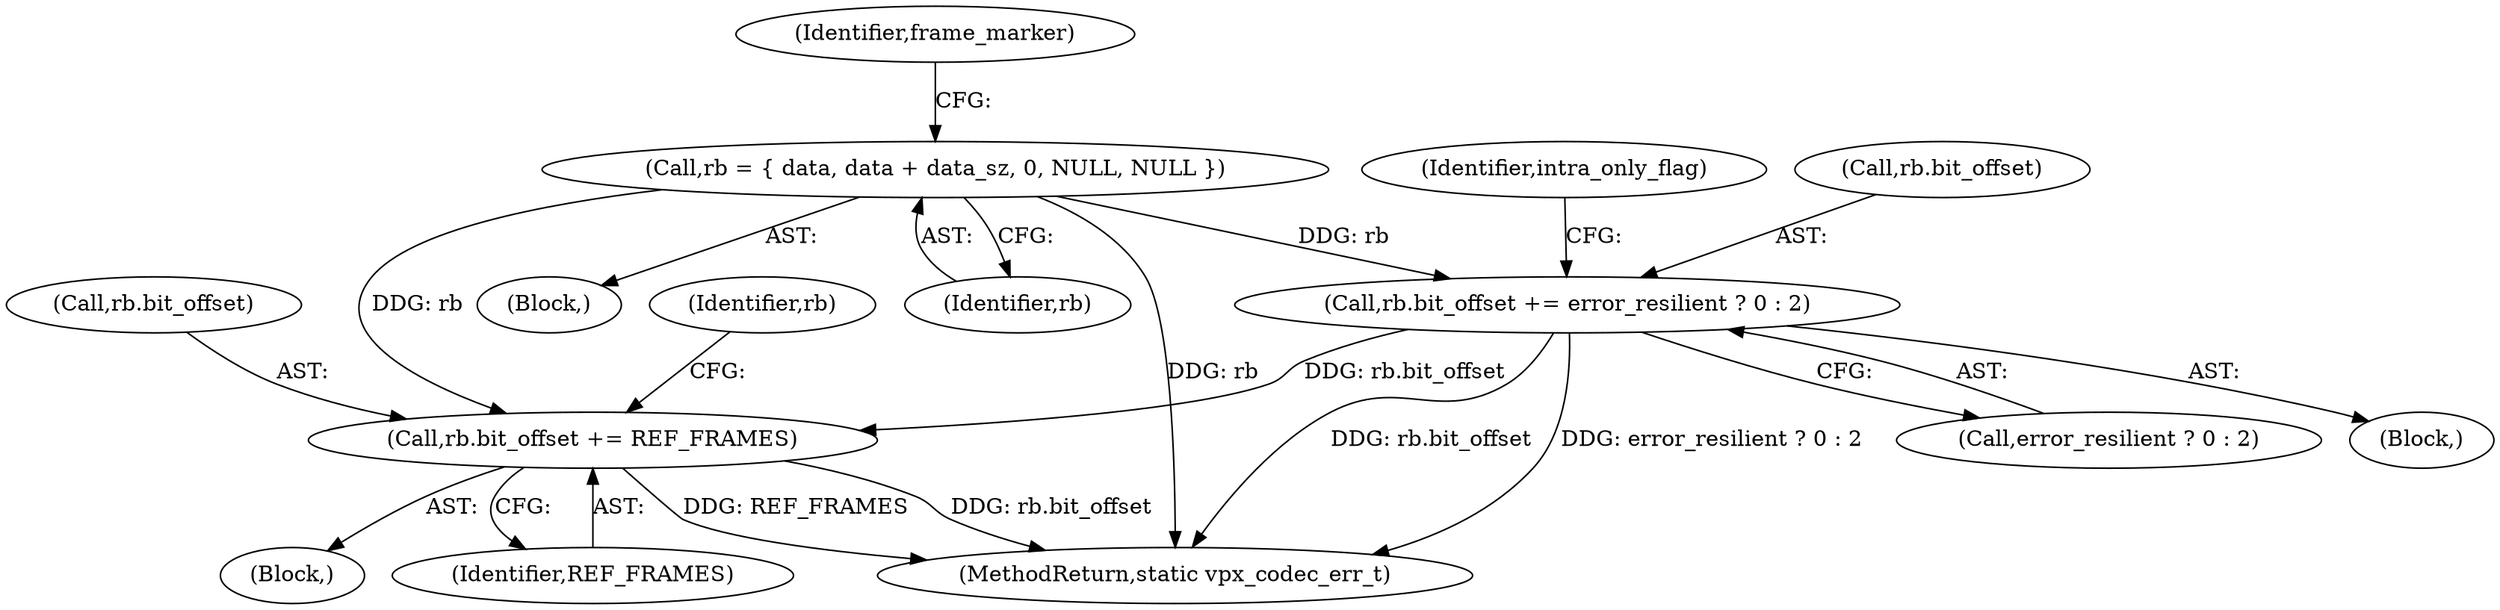 digraph "0_Android_4974dcbd0289a2530df2ee2a25b5f92775df80da@integer" {
"1000173" [label="(Call,rb = { data, data + data_sz, 0, NULL, NULL })"];
"1000290" [label="(Call,rb.bit_offset += error_resilient ? 0 : 2)"];
"1000321" [label="(Call,rb.bit_offset += REF_FRAMES)"];
"1000173" [label="(Call,rb = { data, data + data_sz, 0, NULL, NULL })"];
"1000294" [label="(Call,error_resilient ? 0 : 2)"];
"1000300" [label="(Block,)"];
"1000177" [label="(Identifier,frame_marker)"];
"1000322" [label="(Call,rb.bit_offset)"];
"1000291" [label="(Call,rb.bit_offset)"];
"1000174" [label="(Identifier,rb)"];
"1000351" [label="(MethodReturn,static vpx_codec_err_t)"];
"1000321" [label="(Call,rb.bit_offset += REF_FRAMES)"];
"1000328" [label="(Identifier,rb)"];
"1000299" [label="(Identifier,intra_only_flag)"];
"1000290" [label="(Call,rb.bit_offset += error_resilient ? 0 : 2)"];
"1000281" [label="(Block,)"];
"1000169" [label="(Block,)"];
"1000325" [label="(Identifier,REF_FRAMES)"];
"1000173" -> "1000169"  [label="AST: "];
"1000173" -> "1000174"  [label="CFG: "];
"1000174" -> "1000173"  [label="AST: "];
"1000177" -> "1000173"  [label="CFG: "];
"1000173" -> "1000351"  [label="DDG: rb"];
"1000173" -> "1000290"  [label="DDG: rb"];
"1000173" -> "1000321"  [label="DDG: rb"];
"1000290" -> "1000281"  [label="AST: "];
"1000290" -> "1000294"  [label="CFG: "];
"1000291" -> "1000290"  [label="AST: "];
"1000294" -> "1000290"  [label="AST: "];
"1000299" -> "1000290"  [label="CFG: "];
"1000290" -> "1000351"  [label="DDG: rb.bit_offset"];
"1000290" -> "1000351"  [label="DDG: error_resilient ? 0 : 2"];
"1000290" -> "1000321"  [label="DDG: rb.bit_offset"];
"1000321" -> "1000300"  [label="AST: "];
"1000321" -> "1000325"  [label="CFG: "];
"1000322" -> "1000321"  [label="AST: "];
"1000325" -> "1000321"  [label="AST: "];
"1000328" -> "1000321"  [label="CFG: "];
"1000321" -> "1000351"  [label="DDG: rb.bit_offset"];
"1000321" -> "1000351"  [label="DDG: REF_FRAMES"];
}
